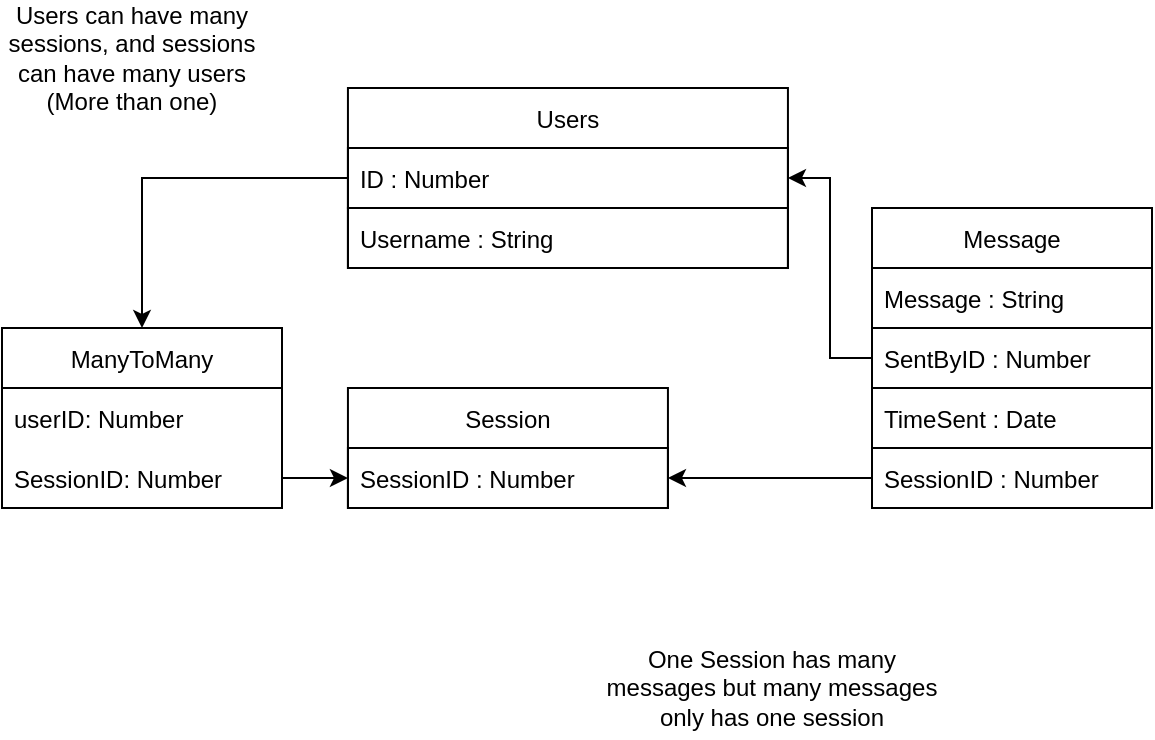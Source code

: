 <mxfile version="20.3.0" type="device"><diagram id="C5RBs43oDa-KdzZeNtuy" name="Page-1"><mxGraphModel dx="1421" dy="865" grid="1" gridSize="10" guides="1" tooltips="1" connect="1" arrows="1" fold="1" page="1" pageScale="1" pageWidth="827" pageHeight="1169" math="0" shadow="0"><root><mxCell id="WIyWlLk6GJQsqaUBKTNV-0"/><mxCell id="WIyWlLk6GJQsqaUBKTNV-1" parent="WIyWlLk6GJQsqaUBKTNV-0"/><mxCell id="Gs_CtV-0VF5Xz-4KBrCR-4" value="Users" style="swimlane;fontStyle=0;childLayout=stackLayout;horizontal=1;startSize=30;horizontalStack=0;resizeParent=1;resizeParentMax=0;resizeLast=0;collapsible=1;marginBottom=0;strokeColor=default;" parent="WIyWlLk6GJQsqaUBKTNV-1" vertex="1"><mxGeometry x="298.97" y="437" width="220" height="90" as="geometry"><mxRectangle x="447" y="380" width="70" height="30" as="alternateBounds"/></mxGeometry></mxCell><mxCell id="Gs_CtV-0VF5Xz-4KBrCR-5" value="ID : Number" style="text;strokeColor=default;fillColor=none;align=left;verticalAlign=middle;spacingLeft=4;spacingRight=4;overflow=hidden;points=[[0,0.5],[1,0.5]];portConstraint=eastwest;rotatable=0;" parent="Gs_CtV-0VF5Xz-4KBrCR-4" vertex="1"><mxGeometry y="30" width="220" height="30" as="geometry"/></mxCell><mxCell id="Gs_CtV-0VF5Xz-4KBrCR-6" value="Username : String" style="text;strokeColor=default;fillColor=none;align=left;verticalAlign=middle;spacingLeft=4;spacingRight=4;overflow=hidden;points=[[0,0.5],[1,0.5]];portConstraint=eastwest;rotatable=0;" parent="Gs_CtV-0VF5Xz-4KBrCR-4" vertex="1"><mxGeometry y="60" width="220" height="30" as="geometry"/></mxCell><mxCell id="Gs_CtV-0VF5Xz-4KBrCR-8" value="Message" style="swimlane;fontStyle=0;childLayout=stackLayout;horizontal=1;startSize=30;horizontalStack=0;resizeParent=1;resizeParentMax=0;resizeLast=0;collapsible=1;marginBottom=0;strokeColor=default;" parent="WIyWlLk6GJQsqaUBKTNV-1" vertex="1"><mxGeometry x="561" y="497" width="140" height="150" as="geometry"/></mxCell><mxCell id="Gs_CtV-0VF5Xz-4KBrCR-28" value="Message : String" style="text;strokeColor=default;fillColor=none;align=left;verticalAlign=middle;spacingLeft=4;spacingRight=4;overflow=hidden;points=[[0,0.5],[1,0.5]];portConstraint=eastwest;rotatable=0;" parent="Gs_CtV-0VF5Xz-4KBrCR-8" vertex="1"><mxGeometry y="30" width="140" height="30" as="geometry"/></mxCell><mxCell id="Gs_CtV-0VF5Xz-4KBrCR-29" value="SentByID : Number" style="text;strokeColor=default;fillColor=none;align=left;verticalAlign=middle;spacingLeft=4;spacingRight=4;overflow=hidden;points=[[0,0.5],[1,0.5]];portConstraint=eastwest;rotatable=0;" parent="Gs_CtV-0VF5Xz-4KBrCR-8" vertex="1"><mxGeometry y="60" width="140" height="30" as="geometry"/></mxCell><mxCell id="Gs_CtV-0VF5Xz-4KBrCR-25" value="TimeSent : Date" style="text;strokeColor=default;fillColor=none;align=left;verticalAlign=middle;spacingLeft=4;spacingRight=4;overflow=hidden;points=[[0,0.5],[1,0.5]];portConstraint=eastwest;rotatable=0;" parent="Gs_CtV-0VF5Xz-4KBrCR-8" vertex="1"><mxGeometry y="90" width="140" height="30" as="geometry"/></mxCell><mxCell id="Ur5nQp-C26uejdGmV4jt-1" value="SessionID : Number" style="text;strokeColor=default;fillColor=none;align=left;verticalAlign=middle;spacingLeft=4;spacingRight=4;overflow=hidden;points=[[0,0.5],[1,0.5]];portConstraint=eastwest;rotatable=0;" parent="Gs_CtV-0VF5Xz-4KBrCR-8" vertex="1"><mxGeometry y="120" width="140" height="30" as="geometry"/></mxCell><mxCell id="Gs_CtV-0VF5Xz-4KBrCR-18" value="Session" style="swimlane;fontStyle=0;childLayout=stackLayout;horizontal=1;startSize=30;horizontalStack=0;resizeParent=1;resizeParentMax=0;resizeLast=0;collapsible=1;marginBottom=0;" parent="WIyWlLk6GJQsqaUBKTNV-1" vertex="1"><mxGeometry x="298.97" y="587" width="160" height="60" as="geometry"><mxRectangle x="20" y="430" width="80" height="30" as="alternateBounds"/></mxGeometry></mxCell><mxCell id="Gs_CtV-0VF5Xz-4KBrCR-19" value="SessionID : Number" style="text;strokeColor=default;fillColor=none;align=left;verticalAlign=middle;spacingLeft=4;spacingRight=4;overflow=hidden;points=[[0,0.5],[1,0.5]];portConstraint=eastwest;rotatable=0;" parent="Gs_CtV-0VF5Xz-4KBrCR-18" vertex="1"><mxGeometry y="30" width="160" height="30" as="geometry"/></mxCell><mxCell id="Ur5nQp-C26uejdGmV4jt-16" style="edgeStyle=orthogonalEdgeStyle;rounded=0;orthogonalLoop=1;jettySize=auto;html=1;exitX=0;exitY=0.5;exitDx=0;exitDy=0;entryX=1;entryY=0.5;entryDx=0;entryDy=0;" parent="WIyWlLk6GJQsqaUBKTNV-1" source="Gs_CtV-0VF5Xz-4KBrCR-29" target="Gs_CtV-0VF5Xz-4KBrCR-5" edge="1"><mxGeometry relative="1" as="geometry"/></mxCell><mxCell id="_CRe_qqlO4A6G7G02Qxx-0" value="ManyToMany" style="swimlane;fontStyle=0;childLayout=stackLayout;horizontal=1;startSize=30;horizontalStack=0;resizeParent=1;resizeParentMax=0;resizeLast=0;collapsible=1;marginBottom=0;" parent="WIyWlLk6GJQsqaUBKTNV-1" vertex="1"><mxGeometry x="126" y="557" width="140" height="90" as="geometry"/></mxCell><mxCell id="_CRe_qqlO4A6G7G02Qxx-1" value="userID: Number" style="text;strokeColor=none;fillColor=none;align=left;verticalAlign=middle;spacingLeft=4;spacingRight=4;overflow=hidden;points=[[0,0.5],[1,0.5]];portConstraint=eastwest;rotatable=0;" parent="_CRe_qqlO4A6G7G02Qxx-0" vertex="1"><mxGeometry y="30" width="140" height="30" as="geometry"/></mxCell><mxCell id="_CRe_qqlO4A6G7G02Qxx-2" value="SessionID: Number" style="text;strokeColor=none;fillColor=none;align=left;verticalAlign=middle;spacingLeft=4;spacingRight=4;overflow=hidden;points=[[0,0.5],[1,0.5]];portConstraint=eastwest;rotatable=0;" parent="_CRe_qqlO4A6G7G02Qxx-0" vertex="1"><mxGeometry y="60" width="140" height="30" as="geometry"/></mxCell><mxCell id="_CRe_qqlO4A6G7G02Qxx-3" style="edgeStyle=orthogonalEdgeStyle;rounded=0;orthogonalLoop=1;jettySize=auto;html=1;exitX=0;exitY=0.5;exitDx=0;exitDy=0;entryX=0.5;entryY=0;entryDx=0;entryDy=0;" parent="WIyWlLk6GJQsqaUBKTNV-1" source="Gs_CtV-0VF5Xz-4KBrCR-5" target="_CRe_qqlO4A6G7G02Qxx-0" edge="1"><mxGeometry relative="1" as="geometry"/></mxCell><mxCell id="_CRe_qqlO4A6G7G02Qxx-4" style="edgeStyle=orthogonalEdgeStyle;rounded=0;orthogonalLoop=1;jettySize=auto;html=1;exitX=1;exitY=0.5;exitDx=0;exitDy=0;entryX=0;entryY=0.5;entryDx=0;entryDy=0;" parent="WIyWlLk6GJQsqaUBKTNV-1" source="_CRe_qqlO4A6G7G02Qxx-2" target="Gs_CtV-0VF5Xz-4KBrCR-19" edge="1"><mxGeometry relative="1" as="geometry"/></mxCell><mxCell id="_CRe_qqlO4A6G7G02Qxx-5" style="edgeStyle=orthogonalEdgeStyle;rounded=0;orthogonalLoop=1;jettySize=auto;html=1;exitX=0;exitY=0.5;exitDx=0;exitDy=0;entryX=1;entryY=0.5;entryDx=0;entryDy=0;" parent="WIyWlLk6GJQsqaUBKTNV-1" source="Ur5nQp-C26uejdGmV4jt-1" target="Gs_CtV-0VF5Xz-4KBrCR-19" edge="1"><mxGeometry relative="1" as="geometry"/></mxCell><mxCell id="_CRe_qqlO4A6G7G02Qxx-6" value="Users can have many sessions, and sessions can have many users (More than one)" style="text;html=1;strokeColor=none;fillColor=none;align=center;verticalAlign=middle;whiteSpace=wrap;rounded=0;" parent="WIyWlLk6GJQsqaUBKTNV-1" vertex="1"><mxGeometry x="126" y="407" width="130" height="30" as="geometry"/></mxCell><mxCell id="_CRe_qqlO4A6G7G02Qxx-7" value="One Session has many messages but many messages only has one session" style="text;html=1;strokeColor=none;fillColor=none;align=center;verticalAlign=middle;whiteSpace=wrap;rounded=0;" parent="WIyWlLk6GJQsqaUBKTNV-1" vertex="1"><mxGeometry x="421" y="712" width="180" height="50" as="geometry"/></mxCell></root></mxGraphModel></diagram></mxfile>